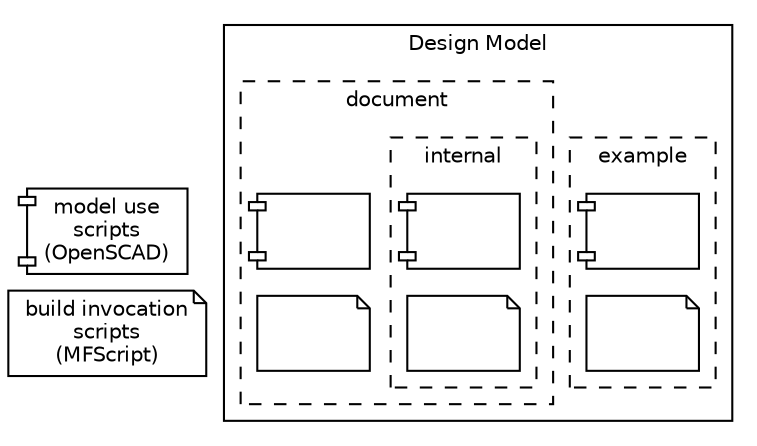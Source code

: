 #
# embedding scheme diagram
#

graph g {
  graph[ranksep=.1];
  node [fontname=Helvetica, fontsize=10];
  n1 [shape=component, label="model use\nscripts\n(OpenSCAD)"];
  n2 [shape=note, label="build invocation\nscripts\n(MFScript)"];
  n1--n2 [style=invis];

  subgraph cluster_model {
    graph[fontname=Helvetica, fontsize=10, style=solid];
    node [fontname=Helvetica, fontsize=10];
    label="Design Model";

    subgraph cluster_example {
    graph[fontname=Helvetica, fontsize=10, style=dashed];
    node [fontname=Helvetica, fontsize=10];
      label="example";

      n3 [shape=component, label=""];
      n4 [shape=note, label=""];
      n3--n4 [style=invis];
    }

    subgraph cluster_document {
    graph[fontname=Helvetica, fontsize=10, style=dashed];
    node [fontname=Helvetica, fontsize=10];
      label="document";

      n5 [shape=component, label=""];
      n6 [shape=note, label=""];
      n5--n6 [style=invis];

      subgraph cluster_internal {
      graph[fontname=Helvetica, fontsize=10, style=dashed];
      node [fontname=Helvetica, fontsize=10];
        label="internal";

        n7 [shape=component, label=""];
        n8 [shape=note, label=""];
        n7--n8 [style=invis];
      }
    }

  }
}
